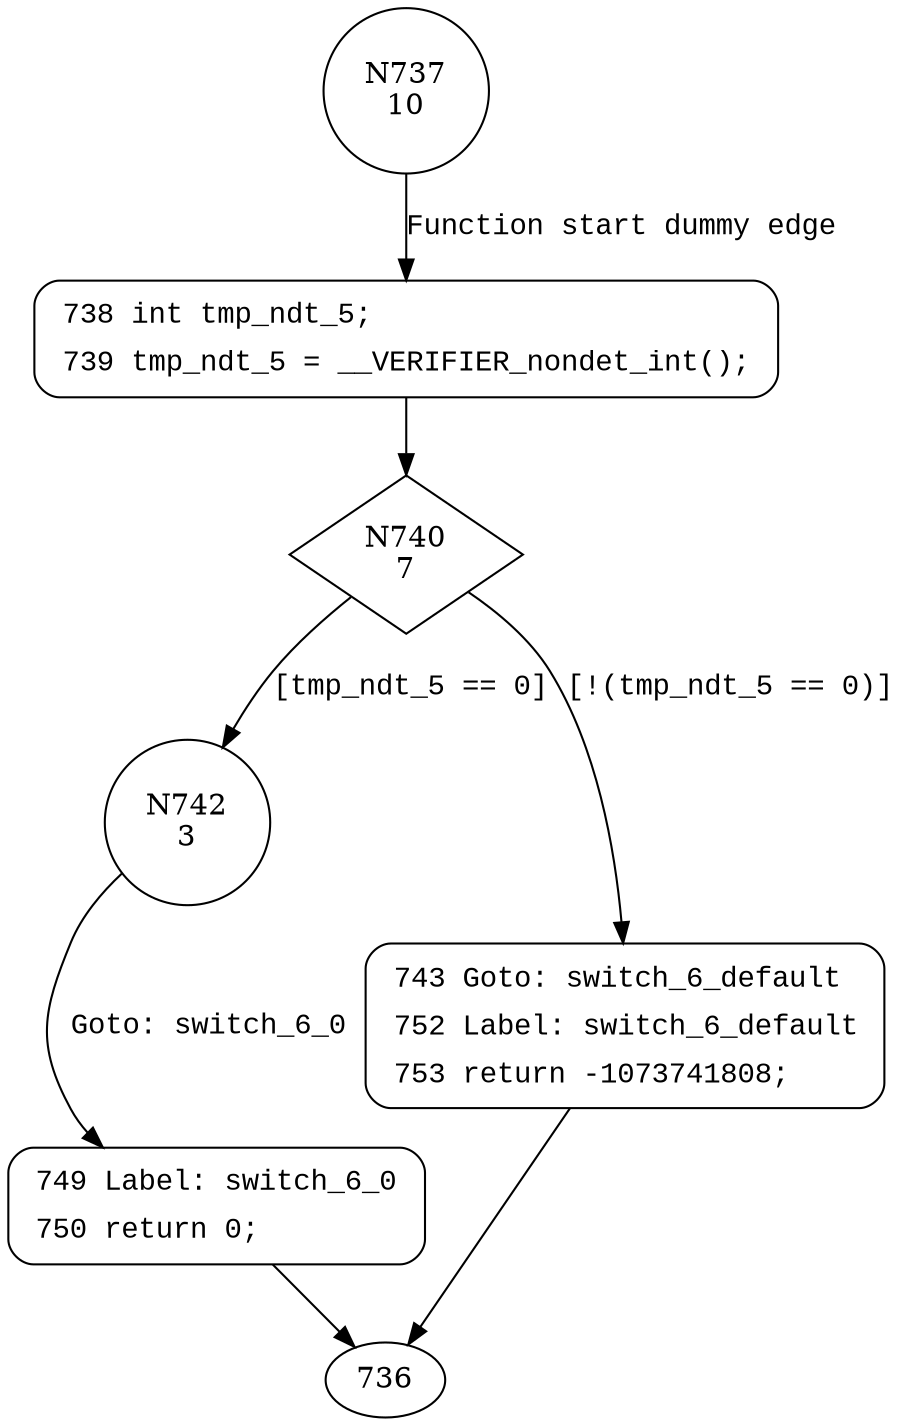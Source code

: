 digraph IoRegisterDeviceInterface {
737 [shape="circle" label="N737\n10"]
738 [shape="circle" label="N738\n9"]
740 [shape="diamond" label="N740\n7"]
742 [shape="circle" label="N742\n3"]
743 [shape="circle" label="N743\n6"]
749 [shape="circle" label="N749\n2"]
738 [style="filled,bold" penwidth="1" fillcolor="white" fontname="Courier New" shape="Mrecord" label=<<table border="0" cellborder="0" cellpadding="3" bgcolor="white"><tr><td align="right">738</td><td align="left">int tmp_ndt_5;</td></tr><tr><td align="right">739</td><td align="left">tmp_ndt_5 = __VERIFIER_nondet_int();</td></tr></table>>]
738 -> 740[label=""]
743 [style="filled,bold" penwidth="1" fillcolor="white" fontname="Courier New" shape="Mrecord" label=<<table border="0" cellborder="0" cellpadding="3" bgcolor="white"><tr><td align="right">743</td><td align="left">Goto: switch_6_default</td></tr><tr><td align="right">752</td><td align="left">Label: switch_6_default</td></tr><tr><td align="right">753</td><td align="left">return -1073741808;</td></tr></table>>]
743 -> 736[label=""]
749 [style="filled,bold" penwidth="1" fillcolor="white" fontname="Courier New" shape="Mrecord" label=<<table border="0" cellborder="0" cellpadding="3" bgcolor="white"><tr><td align="right">749</td><td align="left">Label: switch_6_0</td></tr><tr><td align="right">750</td><td align="left">return 0;</td></tr></table>>]
749 -> 736[label=""]
737 -> 738 [label="Function start dummy edge" fontname="Courier New"]
740 -> 742 [label="[tmp_ndt_5 == 0]" fontname="Courier New"]
740 -> 743 [label="[!(tmp_ndt_5 == 0)]" fontname="Courier New"]
742 -> 749 [label="Goto: switch_6_0" fontname="Courier New"]
}